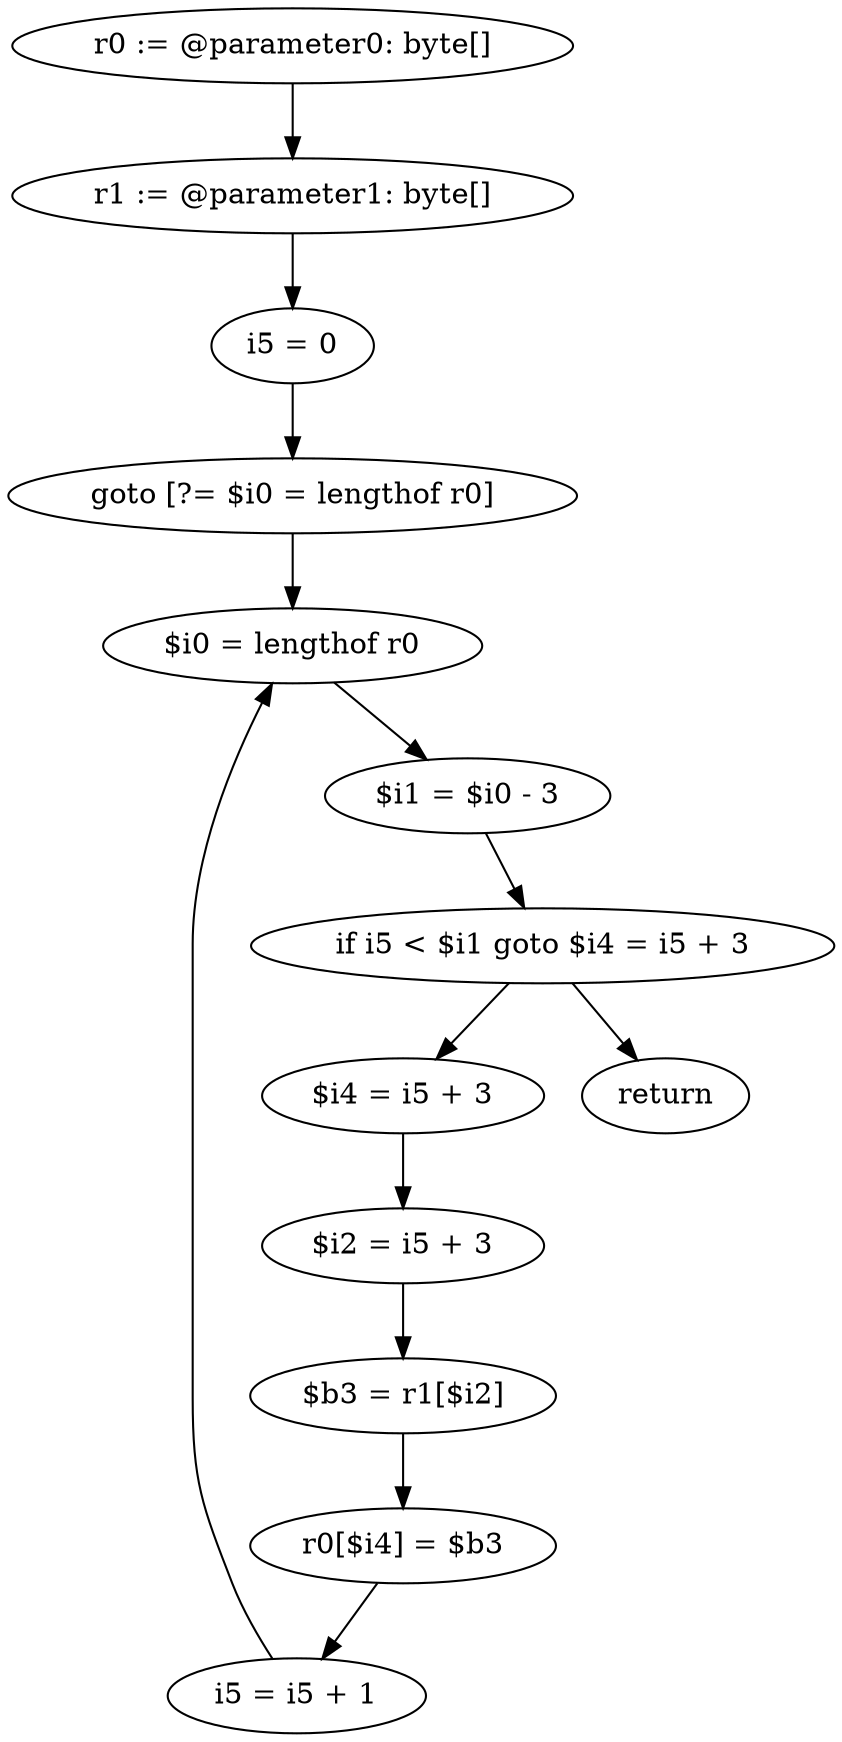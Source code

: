 digraph "unitGraph" {
    "r0 := @parameter0: byte[]"
    "r1 := @parameter1: byte[]"
    "i5 = 0"
    "goto [?= $i0 = lengthof r0]"
    "$i4 = i5 + 3"
    "$i2 = i5 + 3"
    "$b3 = r1[$i2]"
    "r0[$i4] = $b3"
    "i5 = i5 + 1"
    "$i0 = lengthof r0"
    "$i1 = $i0 - 3"
    "if i5 < $i1 goto $i4 = i5 + 3"
    "return"
    "r0 := @parameter0: byte[]"->"r1 := @parameter1: byte[]";
    "r1 := @parameter1: byte[]"->"i5 = 0";
    "i5 = 0"->"goto [?= $i0 = lengthof r0]";
    "goto [?= $i0 = lengthof r0]"->"$i0 = lengthof r0";
    "$i4 = i5 + 3"->"$i2 = i5 + 3";
    "$i2 = i5 + 3"->"$b3 = r1[$i2]";
    "$b3 = r1[$i2]"->"r0[$i4] = $b3";
    "r0[$i4] = $b3"->"i5 = i5 + 1";
    "i5 = i5 + 1"->"$i0 = lengthof r0";
    "$i0 = lengthof r0"->"$i1 = $i0 - 3";
    "$i1 = $i0 - 3"->"if i5 < $i1 goto $i4 = i5 + 3";
    "if i5 < $i1 goto $i4 = i5 + 3"->"return";
    "if i5 < $i1 goto $i4 = i5 + 3"->"$i4 = i5 + 3";
}
